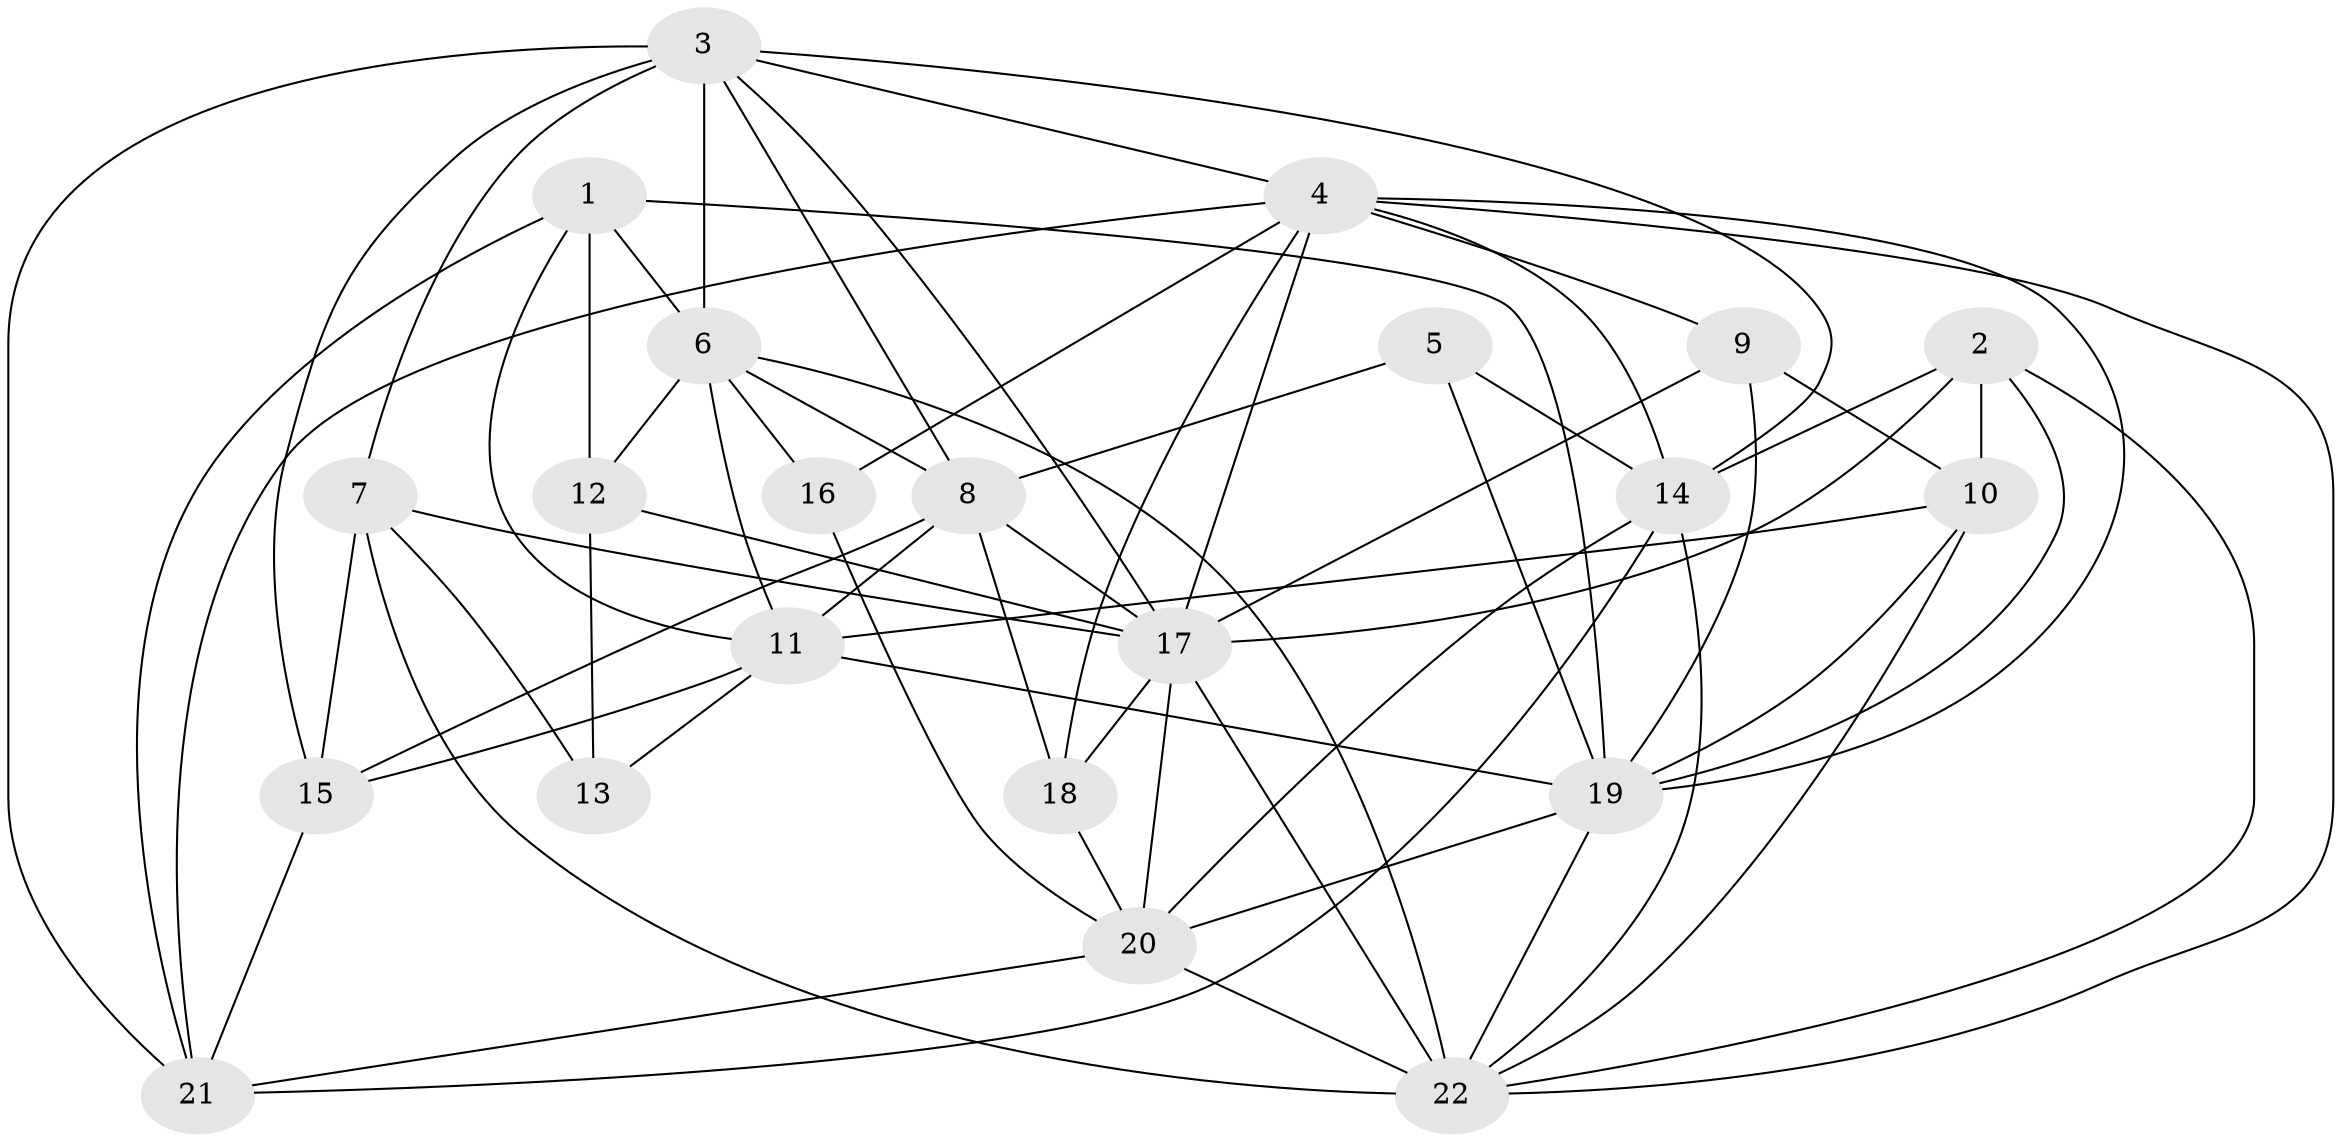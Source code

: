 // original degree distribution, {7: 0.07042253521126761, 5: 0.19718309859154928, 3: 0.2112676056338028, 4: 0.23943661971830985, 2: 0.19718309859154928, 6: 0.07042253521126761, 8: 0.014084507042253521}
// Generated by graph-tools (version 1.1) at 2025/37/03/04/25 23:37:15]
// undirected, 22 vertices, 66 edges
graph export_dot {
  node [color=gray90,style=filled];
  1;
  2;
  3;
  4;
  5;
  6;
  7;
  8;
  9;
  10;
  11;
  12;
  13;
  14;
  15;
  16;
  17;
  18;
  19;
  20;
  21;
  22;
  1 -- 6 [weight=1.0];
  1 -- 11 [weight=1.0];
  1 -- 12 [weight=1.0];
  1 -- 19 [weight=1.0];
  1 -- 21 [weight=1.0];
  2 -- 10 [weight=1.0];
  2 -- 14 [weight=1.0];
  2 -- 17 [weight=1.0];
  2 -- 19 [weight=1.0];
  2 -- 22 [weight=1.0];
  3 -- 4 [weight=1.0];
  3 -- 6 [weight=2.0];
  3 -- 7 [weight=1.0];
  3 -- 8 [weight=2.0];
  3 -- 14 [weight=1.0];
  3 -- 15 [weight=2.0];
  3 -- 17 [weight=1.0];
  3 -- 21 [weight=2.0];
  4 -- 9 [weight=2.0];
  4 -- 14 [weight=1.0];
  4 -- 16 [weight=1.0];
  4 -- 17 [weight=1.0];
  4 -- 18 [weight=1.0];
  4 -- 19 [weight=1.0];
  4 -- 21 [weight=2.0];
  4 -- 22 [weight=1.0];
  5 -- 8 [weight=1.0];
  5 -- 14 [weight=1.0];
  5 -- 19 [weight=1.0];
  6 -- 8 [weight=1.0];
  6 -- 11 [weight=2.0];
  6 -- 12 [weight=3.0];
  6 -- 16 [weight=1.0];
  6 -- 22 [weight=2.0];
  7 -- 13 [weight=1.0];
  7 -- 15 [weight=1.0];
  7 -- 17 [weight=3.0];
  7 -- 22 [weight=1.0];
  8 -- 11 [weight=1.0];
  8 -- 15 [weight=1.0];
  8 -- 17 [weight=2.0];
  8 -- 18 [weight=2.0];
  9 -- 10 [weight=1.0];
  9 -- 17 [weight=2.0];
  9 -- 19 [weight=1.0];
  10 -- 11 [weight=1.0];
  10 -- 19 [weight=1.0];
  10 -- 22 [weight=1.0];
  11 -- 13 [weight=1.0];
  11 -- 15 [weight=1.0];
  11 -- 19 [weight=2.0];
  12 -- 13 [weight=1.0];
  12 -- 17 [weight=1.0];
  14 -- 20 [weight=1.0];
  14 -- 21 [weight=1.0];
  14 -- 22 [weight=1.0];
  15 -- 21 [weight=1.0];
  16 -- 20 [weight=1.0];
  17 -- 18 [weight=1.0];
  17 -- 20 [weight=1.0];
  17 -- 22 [weight=1.0];
  18 -- 20 [weight=2.0];
  19 -- 20 [weight=1.0];
  19 -- 22 [weight=2.0];
  20 -- 21 [weight=1.0];
  20 -- 22 [weight=2.0];
}
